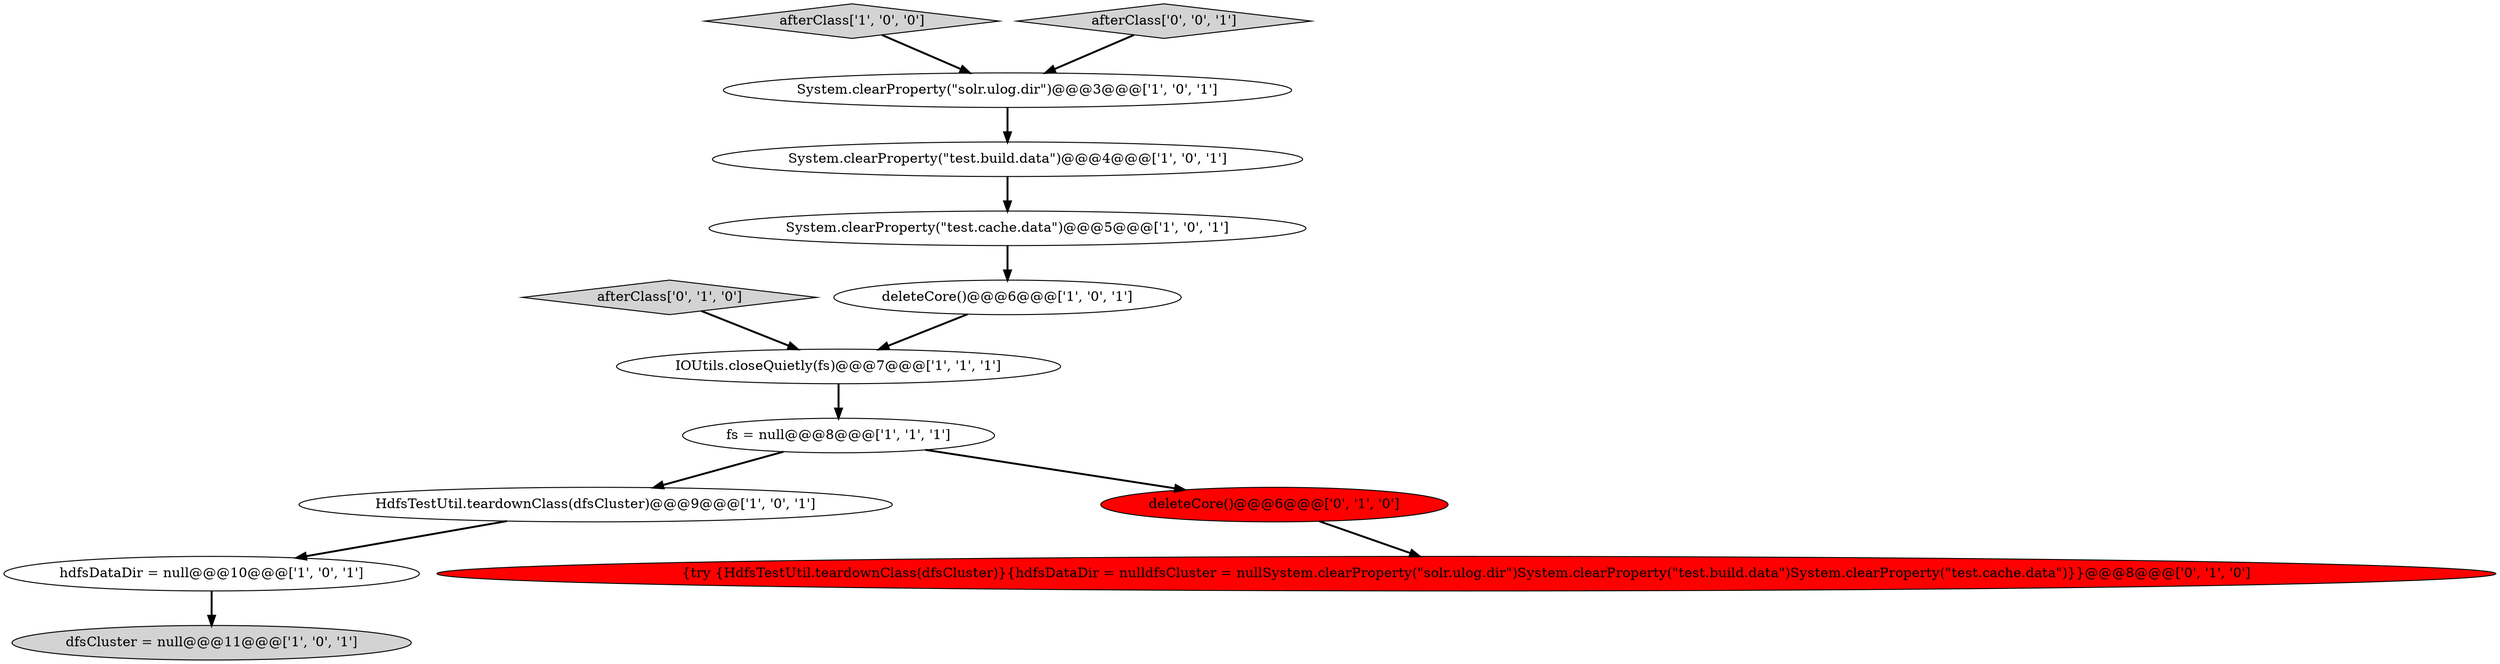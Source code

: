 digraph {
1 [style = filled, label = "System.clearProperty(\"test.build.data\")@@@4@@@['1', '0', '1']", fillcolor = white, shape = ellipse image = "AAA0AAABBB1BBB"];
11 [style = filled, label = "{try {HdfsTestUtil.teardownClass(dfsCluster)}{hdfsDataDir = nulldfsCluster = nullSystem.clearProperty(\"solr.ulog.dir\")System.clearProperty(\"test.build.data\")System.clearProperty(\"test.cache.data\")}}@@@8@@@['0', '1', '0']", fillcolor = red, shape = ellipse image = "AAA1AAABBB2BBB"];
12 [style = filled, label = "afterClass['0', '1', '0']", fillcolor = lightgray, shape = diamond image = "AAA0AAABBB2BBB"];
7 [style = filled, label = "System.clearProperty(\"solr.ulog.dir\")@@@3@@@['1', '0', '1']", fillcolor = white, shape = ellipse image = "AAA0AAABBB1BBB"];
2 [style = filled, label = "System.clearProperty(\"test.cache.data\")@@@5@@@['1', '0', '1']", fillcolor = white, shape = ellipse image = "AAA0AAABBB1BBB"];
0 [style = filled, label = "afterClass['1', '0', '0']", fillcolor = lightgray, shape = diamond image = "AAA0AAABBB1BBB"];
3 [style = filled, label = "dfsCluster = null@@@11@@@['1', '0', '1']", fillcolor = lightgray, shape = ellipse image = "AAA0AAABBB1BBB"];
5 [style = filled, label = "HdfsTestUtil.teardownClass(dfsCluster)@@@9@@@['1', '0', '1']", fillcolor = white, shape = ellipse image = "AAA0AAABBB1BBB"];
4 [style = filled, label = "IOUtils.closeQuietly(fs)@@@7@@@['1', '1', '1']", fillcolor = white, shape = ellipse image = "AAA0AAABBB1BBB"];
9 [style = filled, label = "fs = null@@@8@@@['1', '1', '1']", fillcolor = white, shape = ellipse image = "AAA0AAABBB1BBB"];
13 [style = filled, label = "afterClass['0', '0', '1']", fillcolor = lightgray, shape = diamond image = "AAA0AAABBB3BBB"];
10 [style = filled, label = "deleteCore()@@@6@@@['0', '1', '0']", fillcolor = red, shape = ellipse image = "AAA1AAABBB2BBB"];
6 [style = filled, label = "hdfsDataDir = null@@@10@@@['1', '0', '1']", fillcolor = white, shape = ellipse image = "AAA0AAABBB1BBB"];
8 [style = filled, label = "deleteCore()@@@6@@@['1', '0', '1']", fillcolor = white, shape = ellipse image = "AAA0AAABBB1BBB"];
9->5 [style = bold, label=""];
4->9 [style = bold, label=""];
6->3 [style = bold, label=""];
1->2 [style = bold, label=""];
7->1 [style = bold, label=""];
8->4 [style = bold, label=""];
5->6 [style = bold, label=""];
9->10 [style = bold, label=""];
12->4 [style = bold, label=""];
13->7 [style = bold, label=""];
2->8 [style = bold, label=""];
0->7 [style = bold, label=""];
10->11 [style = bold, label=""];
}

